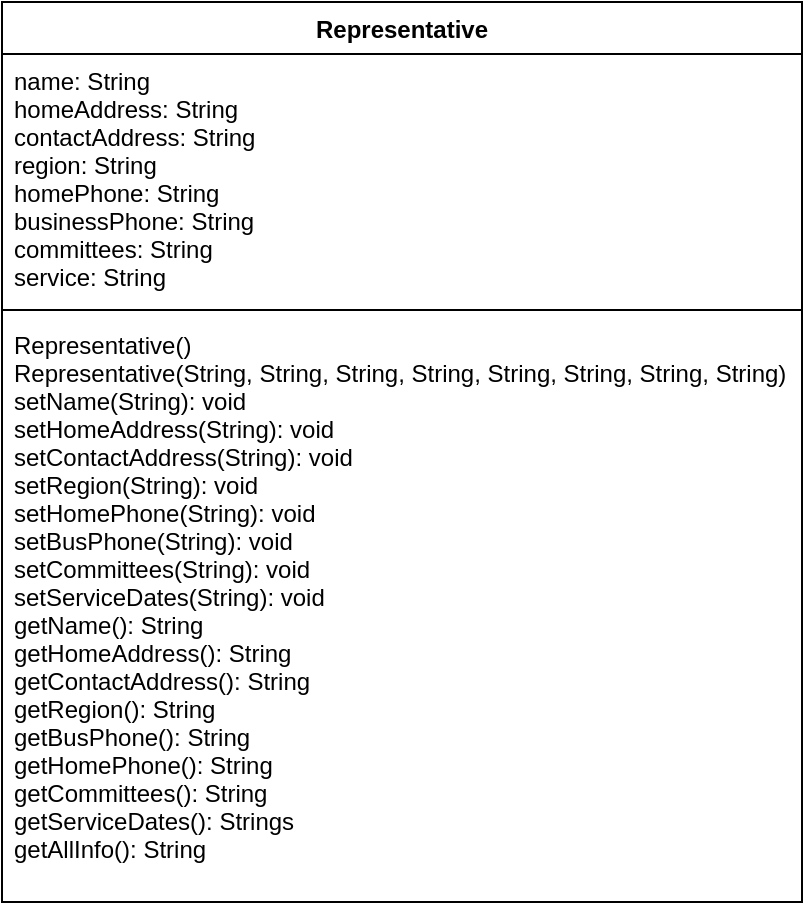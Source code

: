 <mxfile version="16.5.1" type="device"><diagram id="FYO12MMQupO6bRHOZJhJ" name="Page-1"><mxGraphModel dx="474" dy="689" grid="1" gridSize="10" guides="1" tooltips="1" connect="1" arrows="1" fold="1" page="1" pageScale="1" pageWidth="850" pageHeight="1100" math="0" shadow="0"><root><mxCell id="0"/><mxCell id="1" parent="0"/><mxCell id="RBInXuCa1EAZhOUMRDhL-1" value="Representative" style="swimlane;fontStyle=1;align=center;verticalAlign=top;childLayout=stackLayout;horizontal=1;startSize=26;horizontalStack=0;resizeParent=1;resizeParentMax=0;resizeLast=0;collapsible=1;marginBottom=0;" parent="1" vertex="1"><mxGeometry x="260" y="220" width="400" height="450" as="geometry"/></mxCell><mxCell id="RBInXuCa1EAZhOUMRDhL-2" value="name: String&#10;homeAddress: String&#10;contactAddress: String&#10;region: String&#10;homePhone: String&#10;businessPhone: String&#10;committees: String&#10;service: String" style="text;strokeColor=none;fillColor=none;align=left;verticalAlign=top;spacingLeft=4;spacingRight=4;overflow=hidden;rotatable=0;points=[[0,0.5],[1,0.5]];portConstraint=eastwest;" parent="RBInXuCa1EAZhOUMRDhL-1" vertex="1"><mxGeometry y="26" width="400" height="124" as="geometry"/></mxCell><mxCell id="RBInXuCa1EAZhOUMRDhL-3" value="" style="line;strokeWidth=1;fillColor=none;align=left;verticalAlign=middle;spacingTop=-1;spacingLeft=3;spacingRight=3;rotatable=0;labelPosition=right;points=[];portConstraint=eastwest;" parent="RBInXuCa1EAZhOUMRDhL-1" vertex="1"><mxGeometry y="150" width="400" height="8" as="geometry"/></mxCell><mxCell id="RBInXuCa1EAZhOUMRDhL-4" value="Representative()&#10;Representative(String, String, String, String, String, String, String, String)&#10;setName(String): void&#10;setHomeAddress(String): void&#10;setContactAddress(String): void&#10;setRegion(String): void&#10;setHomePhone(String): void&#10;setBusPhone(String): void&#10;setCommittees(String): void&#10;setServiceDates(String): void&#10;getName(): String&#10;getHomeAddress(): String&#10;getContactAddress(): String&#10;getRegion(): String&#10;getBusPhone(): String&#10;getHomePhone(): String&#10;getCommittees(): String&#10;getServiceDates(): Strings&#10;getAllInfo(): String" style="text;strokeColor=none;fillColor=none;align=left;verticalAlign=top;spacingLeft=4;spacingRight=4;overflow=hidden;rotatable=0;points=[[0,0.5],[1,0.5]];portConstraint=eastwest;" parent="RBInXuCa1EAZhOUMRDhL-1" vertex="1"><mxGeometry y="158" width="400" height="292" as="geometry"/></mxCell></root></mxGraphModel></diagram></mxfile>